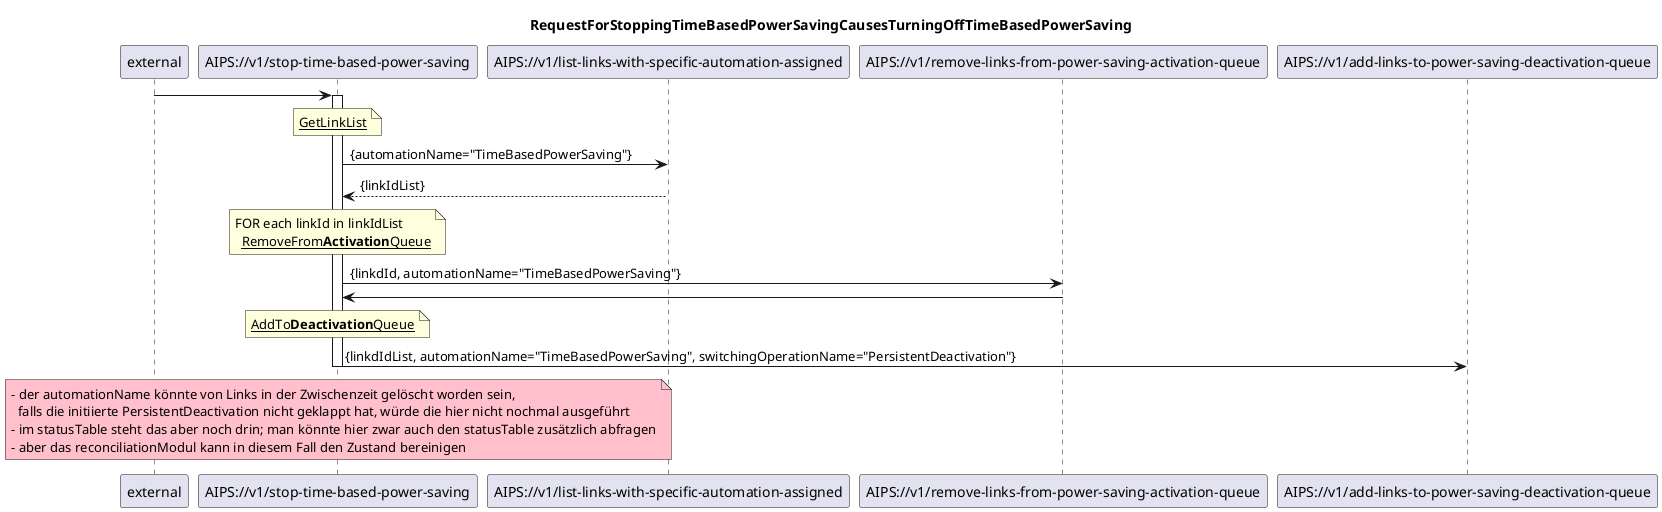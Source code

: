 @startuml 211_stopTimeBasedPowerSaving
skinparam responseMessageBelowArrow true

title
RequestForStoppingTimeBasedPowerSavingCausesTurningOffTimeBasedPowerSaving
end title

participant "external" as requestor
participant "AIPS://v1/stop-time-based-power-saving" as stopPsModule
participant "AIPS://v1/list-links-with-specific-automation-assigned" as listLinks
participant "AIPS://v1/remove-links-from-power-saving-activation-queue" as stopSimpleActivation
participant "AIPS://v1/add-links-to-power-saving-deactivation-queue" as startPersistentDeactivation


requestor -> stopPsModule
activate stopPsModule

'get the list of linkIds for which TB power saving needs to be stopped
note over stopPsModule
  <u>GetLinkList</u>
end note
stopPsModule -> listLinks: {automationName="TimeBasedPowerSaving"}
listLinks --> stopPsModule: {linkIdList}

'stop ongoing/planned power savings
note over stopPsModule
  FOR each linkId in linkIdList
    <u>RemoveFrom<b>Activation</b>Queue</u>
end note
stopPsModule -> stopSimpleActivation: {linkdId, automationName="TimeBasedPowerSaving"}
stopSimpleActivation -> stopPsModule

'initiate power saving switch-off
note over stopPsModule
  <u>AddTo<b>Deactivation</b>Queue</u>
end note
stopPsModule -> startPersistentDeactivation: {linkdIdList, automationName="TimeBasedPowerSaving", switchingOperationName="PersistentDeactivation"}


note over stopPsModule #pink
  - der automationName könnte von Links in der Zwischenzeit gelöscht worden sein,
    falls die initiierte PersistentDeactivation nicht geklappt hat, würde die hier nicht nochmal ausgeführt
  - im statusTable steht das aber noch drin; man könnte hier zwar auch den statusTable zusätzlich abfragen
  - aber das reconciliationModul kann in diesem Fall den Zustand bereinigen
end note

deactivate stopPsModule

@enduml